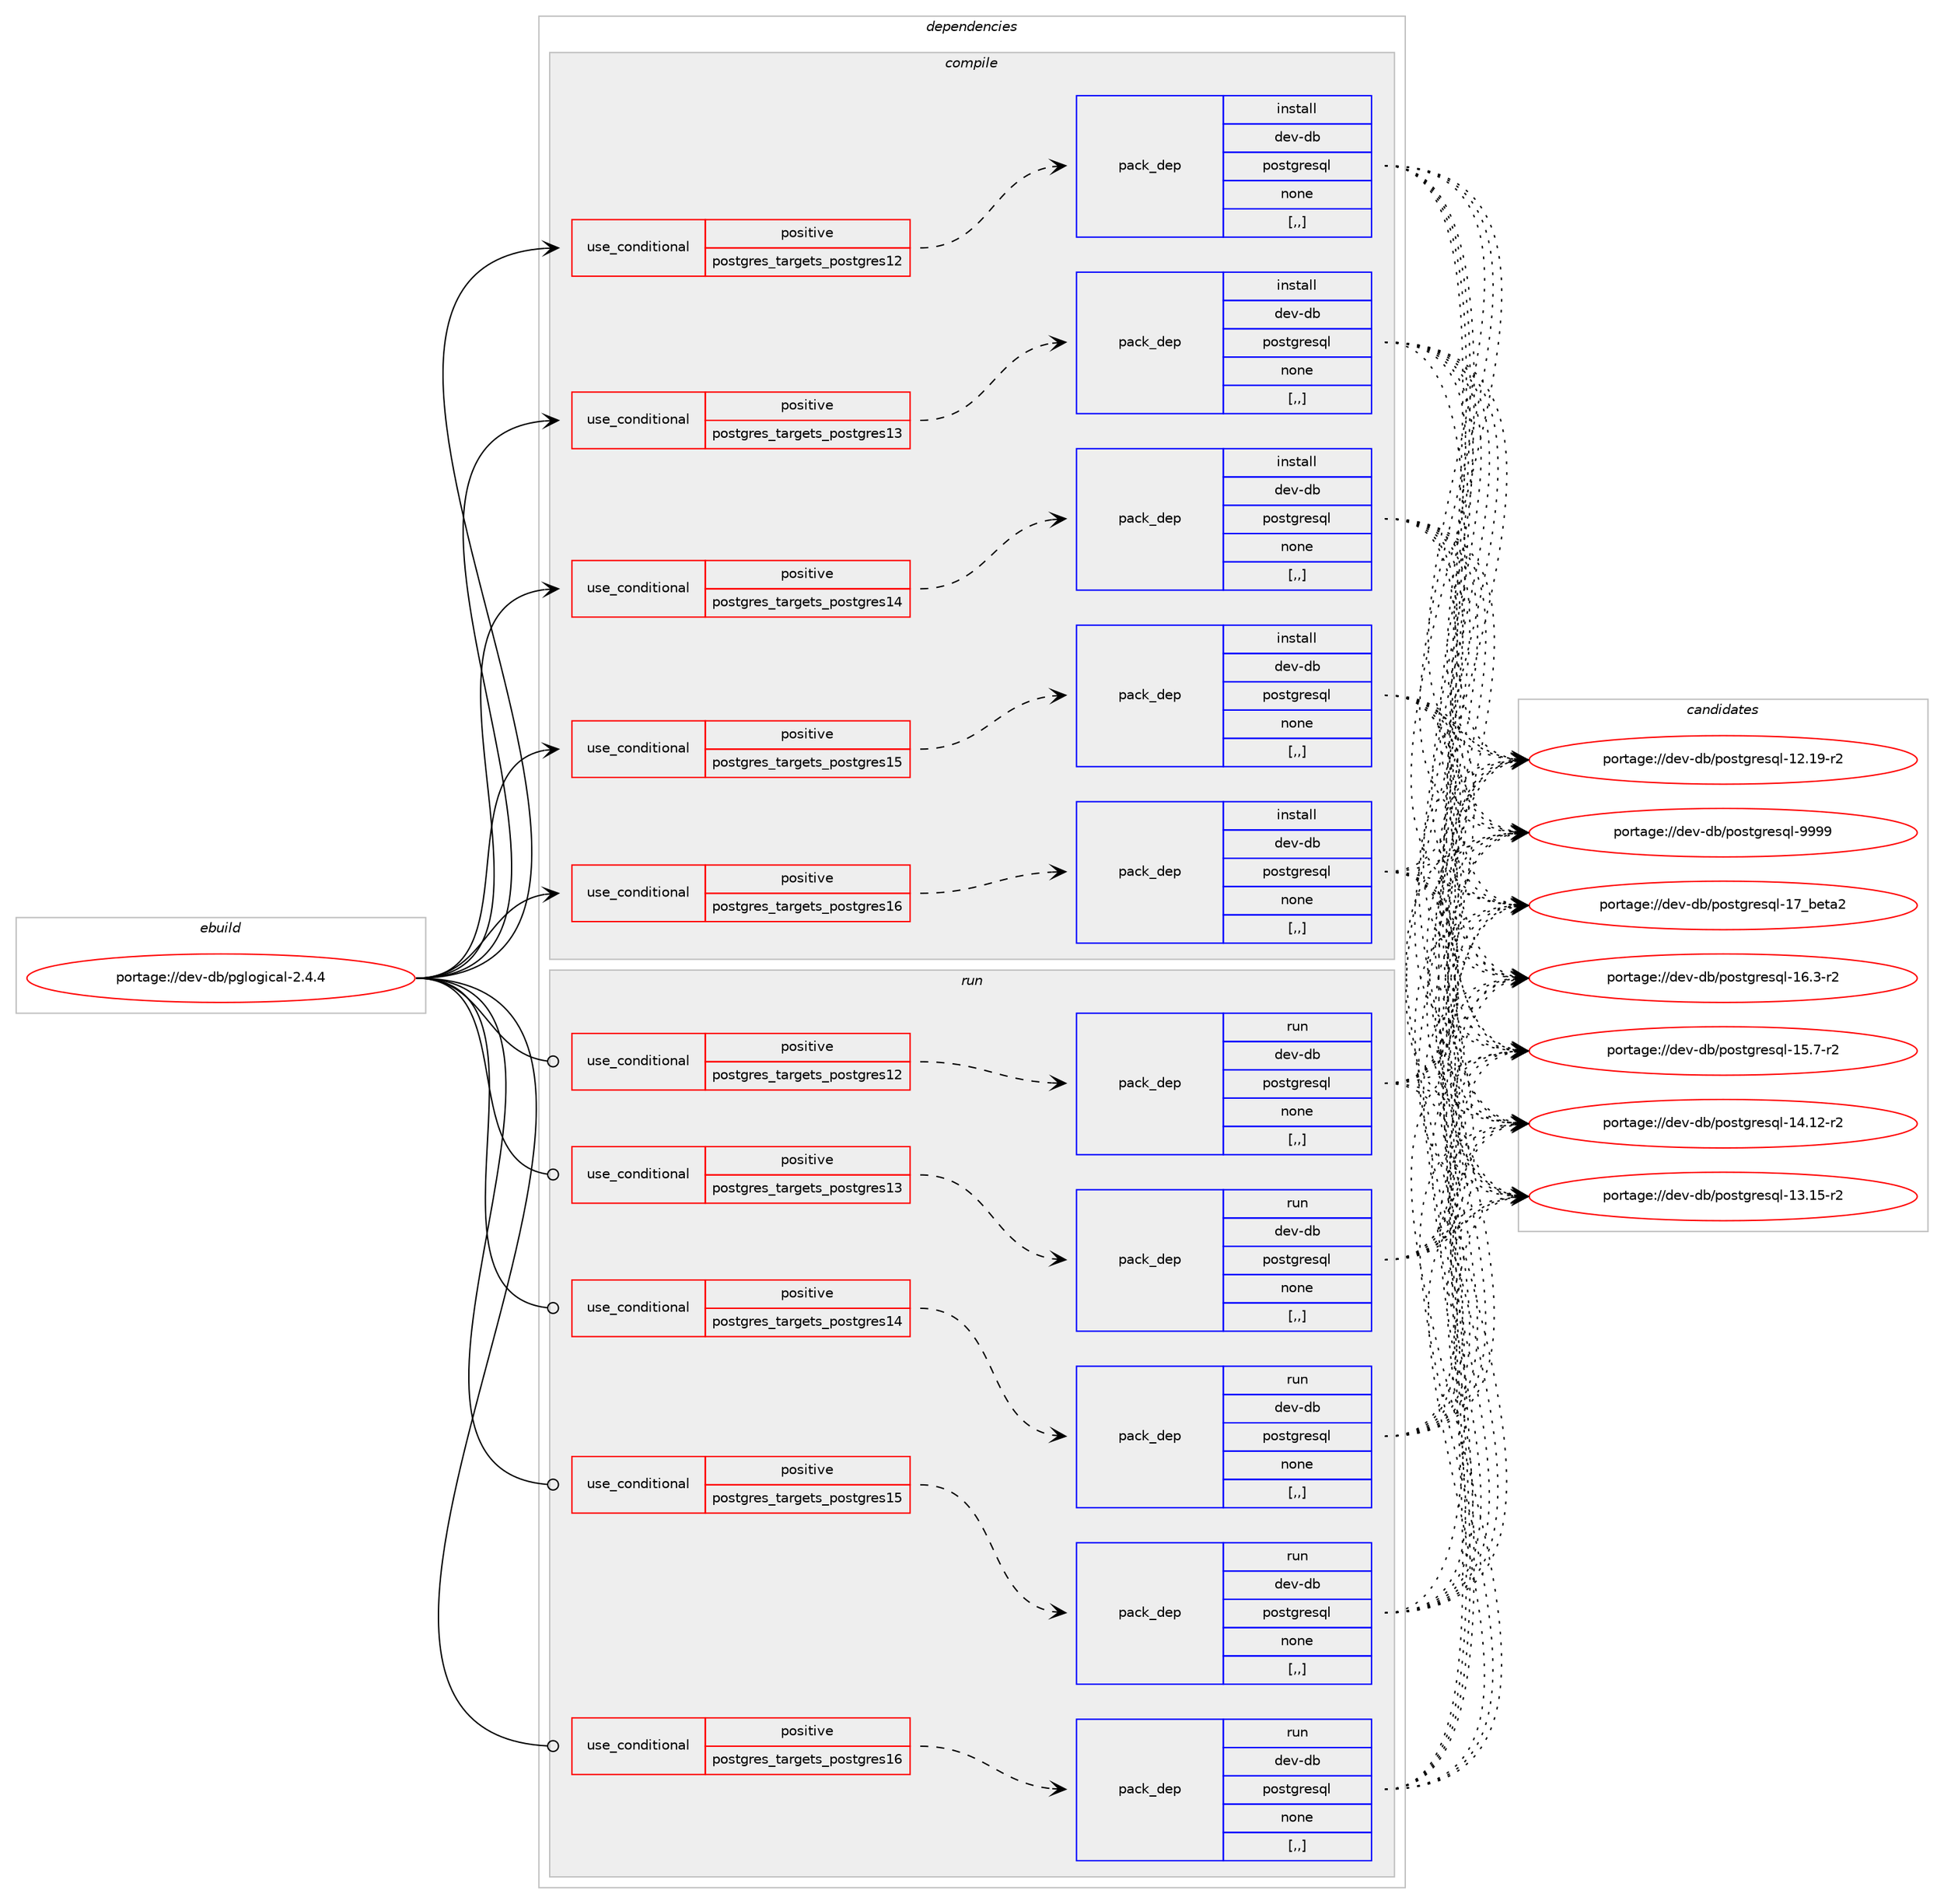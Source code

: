 digraph prolog {

# *************
# Graph options
# *************

newrank=true;
concentrate=true;
compound=true;
graph [rankdir=LR,fontname=Helvetica,fontsize=10,ranksep=1.5];#, ranksep=2.5, nodesep=0.2];
edge  [arrowhead=vee];
node  [fontname=Helvetica,fontsize=10];

# **********
# The ebuild
# **********

subgraph cluster_leftcol {
color=gray;
label=<<i>ebuild</i>>;
id [label="portage://dev-db/pglogical-2.4.4", color=red, width=4, href="../dev-db/pglogical-2.4.4.svg"];
}

# ****************
# The dependencies
# ****************

subgraph cluster_midcol {
color=gray;
label=<<i>dependencies</i>>;
subgraph cluster_compile {
fillcolor="#eeeeee";
style=filled;
label=<<i>compile</i>>;
subgraph cond18063 {
dependency69348 [label=<<TABLE BORDER="0" CELLBORDER="1" CELLSPACING="0" CELLPADDING="4"><TR><TD ROWSPAN="3" CELLPADDING="10">use_conditional</TD></TR><TR><TD>positive</TD></TR><TR><TD>postgres_targets_postgres12</TD></TR></TABLE>>, shape=none, color=red];
subgraph pack50337 {
dependency69349 [label=<<TABLE BORDER="0" CELLBORDER="1" CELLSPACING="0" CELLPADDING="4" WIDTH="220"><TR><TD ROWSPAN="6" CELLPADDING="30">pack_dep</TD></TR><TR><TD WIDTH="110">install</TD></TR><TR><TD>dev-db</TD></TR><TR><TD>postgresql</TD></TR><TR><TD>none</TD></TR><TR><TD>[,,]</TD></TR></TABLE>>, shape=none, color=blue];
}
dependency69348:e -> dependency69349:w [weight=20,style="dashed",arrowhead="vee"];
}
id:e -> dependency69348:w [weight=20,style="solid",arrowhead="vee"];
subgraph cond18064 {
dependency69350 [label=<<TABLE BORDER="0" CELLBORDER="1" CELLSPACING="0" CELLPADDING="4"><TR><TD ROWSPAN="3" CELLPADDING="10">use_conditional</TD></TR><TR><TD>positive</TD></TR><TR><TD>postgres_targets_postgres13</TD></TR></TABLE>>, shape=none, color=red];
subgraph pack50338 {
dependency69351 [label=<<TABLE BORDER="0" CELLBORDER="1" CELLSPACING="0" CELLPADDING="4" WIDTH="220"><TR><TD ROWSPAN="6" CELLPADDING="30">pack_dep</TD></TR><TR><TD WIDTH="110">install</TD></TR><TR><TD>dev-db</TD></TR><TR><TD>postgresql</TD></TR><TR><TD>none</TD></TR><TR><TD>[,,]</TD></TR></TABLE>>, shape=none, color=blue];
}
dependency69350:e -> dependency69351:w [weight=20,style="dashed",arrowhead="vee"];
}
id:e -> dependency69350:w [weight=20,style="solid",arrowhead="vee"];
subgraph cond18065 {
dependency69352 [label=<<TABLE BORDER="0" CELLBORDER="1" CELLSPACING="0" CELLPADDING="4"><TR><TD ROWSPAN="3" CELLPADDING="10">use_conditional</TD></TR><TR><TD>positive</TD></TR><TR><TD>postgres_targets_postgres14</TD></TR></TABLE>>, shape=none, color=red];
subgraph pack50339 {
dependency69353 [label=<<TABLE BORDER="0" CELLBORDER="1" CELLSPACING="0" CELLPADDING="4" WIDTH="220"><TR><TD ROWSPAN="6" CELLPADDING="30">pack_dep</TD></TR><TR><TD WIDTH="110">install</TD></TR><TR><TD>dev-db</TD></TR><TR><TD>postgresql</TD></TR><TR><TD>none</TD></TR><TR><TD>[,,]</TD></TR></TABLE>>, shape=none, color=blue];
}
dependency69352:e -> dependency69353:w [weight=20,style="dashed",arrowhead="vee"];
}
id:e -> dependency69352:w [weight=20,style="solid",arrowhead="vee"];
subgraph cond18066 {
dependency69354 [label=<<TABLE BORDER="0" CELLBORDER="1" CELLSPACING="0" CELLPADDING="4"><TR><TD ROWSPAN="3" CELLPADDING="10">use_conditional</TD></TR><TR><TD>positive</TD></TR><TR><TD>postgres_targets_postgres15</TD></TR></TABLE>>, shape=none, color=red];
subgraph pack50340 {
dependency69355 [label=<<TABLE BORDER="0" CELLBORDER="1" CELLSPACING="0" CELLPADDING="4" WIDTH="220"><TR><TD ROWSPAN="6" CELLPADDING="30">pack_dep</TD></TR><TR><TD WIDTH="110">install</TD></TR><TR><TD>dev-db</TD></TR><TR><TD>postgresql</TD></TR><TR><TD>none</TD></TR><TR><TD>[,,]</TD></TR></TABLE>>, shape=none, color=blue];
}
dependency69354:e -> dependency69355:w [weight=20,style="dashed",arrowhead="vee"];
}
id:e -> dependency69354:w [weight=20,style="solid",arrowhead="vee"];
subgraph cond18067 {
dependency69356 [label=<<TABLE BORDER="0" CELLBORDER="1" CELLSPACING="0" CELLPADDING="4"><TR><TD ROWSPAN="3" CELLPADDING="10">use_conditional</TD></TR><TR><TD>positive</TD></TR><TR><TD>postgres_targets_postgres16</TD></TR></TABLE>>, shape=none, color=red];
subgraph pack50341 {
dependency69357 [label=<<TABLE BORDER="0" CELLBORDER="1" CELLSPACING="0" CELLPADDING="4" WIDTH="220"><TR><TD ROWSPAN="6" CELLPADDING="30">pack_dep</TD></TR><TR><TD WIDTH="110">install</TD></TR><TR><TD>dev-db</TD></TR><TR><TD>postgresql</TD></TR><TR><TD>none</TD></TR><TR><TD>[,,]</TD></TR></TABLE>>, shape=none, color=blue];
}
dependency69356:e -> dependency69357:w [weight=20,style="dashed",arrowhead="vee"];
}
id:e -> dependency69356:w [weight=20,style="solid",arrowhead="vee"];
}
subgraph cluster_compileandrun {
fillcolor="#eeeeee";
style=filled;
label=<<i>compile and run</i>>;
}
subgraph cluster_run {
fillcolor="#eeeeee";
style=filled;
label=<<i>run</i>>;
subgraph cond18068 {
dependency69358 [label=<<TABLE BORDER="0" CELLBORDER="1" CELLSPACING="0" CELLPADDING="4"><TR><TD ROWSPAN="3" CELLPADDING="10">use_conditional</TD></TR><TR><TD>positive</TD></TR><TR><TD>postgres_targets_postgres12</TD></TR></TABLE>>, shape=none, color=red];
subgraph pack50342 {
dependency69359 [label=<<TABLE BORDER="0" CELLBORDER="1" CELLSPACING="0" CELLPADDING="4" WIDTH="220"><TR><TD ROWSPAN="6" CELLPADDING="30">pack_dep</TD></TR><TR><TD WIDTH="110">run</TD></TR><TR><TD>dev-db</TD></TR><TR><TD>postgresql</TD></TR><TR><TD>none</TD></TR><TR><TD>[,,]</TD></TR></TABLE>>, shape=none, color=blue];
}
dependency69358:e -> dependency69359:w [weight=20,style="dashed",arrowhead="vee"];
}
id:e -> dependency69358:w [weight=20,style="solid",arrowhead="odot"];
subgraph cond18069 {
dependency69360 [label=<<TABLE BORDER="0" CELLBORDER="1" CELLSPACING="0" CELLPADDING="4"><TR><TD ROWSPAN="3" CELLPADDING="10">use_conditional</TD></TR><TR><TD>positive</TD></TR><TR><TD>postgres_targets_postgres13</TD></TR></TABLE>>, shape=none, color=red];
subgraph pack50343 {
dependency69361 [label=<<TABLE BORDER="0" CELLBORDER="1" CELLSPACING="0" CELLPADDING="4" WIDTH="220"><TR><TD ROWSPAN="6" CELLPADDING="30">pack_dep</TD></TR><TR><TD WIDTH="110">run</TD></TR><TR><TD>dev-db</TD></TR><TR><TD>postgresql</TD></TR><TR><TD>none</TD></TR><TR><TD>[,,]</TD></TR></TABLE>>, shape=none, color=blue];
}
dependency69360:e -> dependency69361:w [weight=20,style="dashed",arrowhead="vee"];
}
id:e -> dependency69360:w [weight=20,style="solid",arrowhead="odot"];
subgraph cond18070 {
dependency69362 [label=<<TABLE BORDER="0" CELLBORDER="1" CELLSPACING="0" CELLPADDING="4"><TR><TD ROWSPAN="3" CELLPADDING="10">use_conditional</TD></TR><TR><TD>positive</TD></TR><TR><TD>postgres_targets_postgres14</TD></TR></TABLE>>, shape=none, color=red];
subgraph pack50344 {
dependency69363 [label=<<TABLE BORDER="0" CELLBORDER="1" CELLSPACING="0" CELLPADDING="4" WIDTH="220"><TR><TD ROWSPAN="6" CELLPADDING="30">pack_dep</TD></TR><TR><TD WIDTH="110">run</TD></TR><TR><TD>dev-db</TD></TR><TR><TD>postgresql</TD></TR><TR><TD>none</TD></TR><TR><TD>[,,]</TD></TR></TABLE>>, shape=none, color=blue];
}
dependency69362:e -> dependency69363:w [weight=20,style="dashed",arrowhead="vee"];
}
id:e -> dependency69362:w [weight=20,style="solid",arrowhead="odot"];
subgraph cond18071 {
dependency69364 [label=<<TABLE BORDER="0" CELLBORDER="1" CELLSPACING="0" CELLPADDING="4"><TR><TD ROWSPAN="3" CELLPADDING="10">use_conditional</TD></TR><TR><TD>positive</TD></TR><TR><TD>postgres_targets_postgres15</TD></TR></TABLE>>, shape=none, color=red];
subgraph pack50345 {
dependency69365 [label=<<TABLE BORDER="0" CELLBORDER="1" CELLSPACING="0" CELLPADDING="4" WIDTH="220"><TR><TD ROWSPAN="6" CELLPADDING="30">pack_dep</TD></TR><TR><TD WIDTH="110">run</TD></TR><TR><TD>dev-db</TD></TR><TR><TD>postgresql</TD></TR><TR><TD>none</TD></TR><TR><TD>[,,]</TD></TR></TABLE>>, shape=none, color=blue];
}
dependency69364:e -> dependency69365:w [weight=20,style="dashed",arrowhead="vee"];
}
id:e -> dependency69364:w [weight=20,style="solid",arrowhead="odot"];
subgraph cond18072 {
dependency69366 [label=<<TABLE BORDER="0" CELLBORDER="1" CELLSPACING="0" CELLPADDING="4"><TR><TD ROWSPAN="3" CELLPADDING="10">use_conditional</TD></TR><TR><TD>positive</TD></TR><TR><TD>postgres_targets_postgres16</TD></TR></TABLE>>, shape=none, color=red];
subgraph pack50346 {
dependency69367 [label=<<TABLE BORDER="0" CELLBORDER="1" CELLSPACING="0" CELLPADDING="4" WIDTH="220"><TR><TD ROWSPAN="6" CELLPADDING="30">pack_dep</TD></TR><TR><TD WIDTH="110">run</TD></TR><TR><TD>dev-db</TD></TR><TR><TD>postgresql</TD></TR><TR><TD>none</TD></TR><TR><TD>[,,]</TD></TR></TABLE>>, shape=none, color=blue];
}
dependency69366:e -> dependency69367:w [weight=20,style="dashed",arrowhead="vee"];
}
id:e -> dependency69366:w [weight=20,style="solid",arrowhead="odot"];
}
}

# **************
# The candidates
# **************

subgraph cluster_choices {
rank=same;
color=gray;
label=<<i>candidates</i>>;

subgraph choice50337 {
color=black;
nodesep=1;
choice1001011184510098471121111151161031141011151131084557575757 [label="portage://dev-db/postgresql-9999", color=red, width=4,href="../dev-db/postgresql-9999.svg"];
choice10010111845100984711211111511610311410111511310845495595981011169750 [label="portage://dev-db/postgresql-17_beta2", color=red, width=4,href="../dev-db/postgresql-17_beta2.svg"];
choice10010111845100984711211111511610311410111511310845495446514511450 [label="portage://dev-db/postgresql-16.3-r2", color=red, width=4,href="../dev-db/postgresql-16.3-r2.svg"];
choice10010111845100984711211111511610311410111511310845495346554511450 [label="portage://dev-db/postgresql-15.7-r2", color=red, width=4,href="../dev-db/postgresql-15.7-r2.svg"];
choice1001011184510098471121111151161031141011151131084549524649504511450 [label="portage://dev-db/postgresql-14.12-r2", color=red, width=4,href="../dev-db/postgresql-14.12-r2.svg"];
choice1001011184510098471121111151161031141011151131084549514649534511450 [label="portage://dev-db/postgresql-13.15-r2", color=red, width=4,href="../dev-db/postgresql-13.15-r2.svg"];
choice1001011184510098471121111151161031141011151131084549504649574511450 [label="portage://dev-db/postgresql-12.19-r2", color=red, width=4,href="../dev-db/postgresql-12.19-r2.svg"];
dependency69349:e -> choice1001011184510098471121111151161031141011151131084557575757:w [style=dotted,weight="100"];
dependency69349:e -> choice10010111845100984711211111511610311410111511310845495595981011169750:w [style=dotted,weight="100"];
dependency69349:e -> choice10010111845100984711211111511610311410111511310845495446514511450:w [style=dotted,weight="100"];
dependency69349:e -> choice10010111845100984711211111511610311410111511310845495346554511450:w [style=dotted,weight="100"];
dependency69349:e -> choice1001011184510098471121111151161031141011151131084549524649504511450:w [style=dotted,weight="100"];
dependency69349:e -> choice1001011184510098471121111151161031141011151131084549514649534511450:w [style=dotted,weight="100"];
dependency69349:e -> choice1001011184510098471121111151161031141011151131084549504649574511450:w [style=dotted,weight="100"];
}
subgraph choice50338 {
color=black;
nodesep=1;
choice1001011184510098471121111151161031141011151131084557575757 [label="portage://dev-db/postgresql-9999", color=red, width=4,href="../dev-db/postgresql-9999.svg"];
choice10010111845100984711211111511610311410111511310845495595981011169750 [label="portage://dev-db/postgresql-17_beta2", color=red, width=4,href="../dev-db/postgresql-17_beta2.svg"];
choice10010111845100984711211111511610311410111511310845495446514511450 [label="portage://dev-db/postgresql-16.3-r2", color=red, width=4,href="../dev-db/postgresql-16.3-r2.svg"];
choice10010111845100984711211111511610311410111511310845495346554511450 [label="portage://dev-db/postgresql-15.7-r2", color=red, width=4,href="../dev-db/postgresql-15.7-r2.svg"];
choice1001011184510098471121111151161031141011151131084549524649504511450 [label="portage://dev-db/postgresql-14.12-r2", color=red, width=4,href="../dev-db/postgresql-14.12-r2.svg"];
choice1001011184510098471121111151161031141011151131084549514649534511450 [label="portage://dev-db/postgresql-13.15-r2", color=red, width=4,href="../dev-db/postgresql-13.15-r2.svg"];
choice1001011184510098471121111151161031141011151131084549504649574511450 [label="portage://dev-db/postgresql-12.19-r2", color=red, width=4,href="../dev-db/postgresql-12.19-r2.svg"];
dependency69351:e -> choice1001011184510098471121111151161031141011151131084557575757:w [style=dotted,weight="100"];
dependency69351:e -> choice10010111845100984711211111511610311410111511310845495595981011169750:w [style=dotted,weight="100"];
dependency69351:e -> choice10010111845100984711211111511610311410111511310845495446514511450:w [style=dotted,weight="100"];
dependency69351:e -> choice10010111845100984711211111511610311410111511310845495346554511450:w [style=dotted,weight="100"];
dependency69351:e -> choice1001011184510098471121111151161031141011151131084549524649504511450:w [style=dotted,weight="100"];
dependency69351:e -> choice1001011184510098471121111151161031141011151131084549514649534511450:w [style=dotted,weight="100"];
dependency69351:e -> choice1001011184510098471121111151161031141011151131084549504649574511450:w [style=dotted,weight="100"];
}
subgraph choice50339 {
color=black;
nodesep=1;
choice1001011184510098471121111151161031141011151131084557575757 [label="portage://dev-db/postgresql-9999", color=red, width=4,href="../dev-db/postgresql-9999.svg"];
choice10010111845100984711211111511610311410111511310845495595981011169750 [label="portage://dev-db/postgresql-17_beta2", color=red, width=4,href="../dev-db/postgresql-17_beta2.svg"];
choice10010111845100984711211111511610311410111511310845495446514511450 [label="portage://dev-db/postgresql-16.3-r2", color=red, width=4,href="../dev-db/postgresql-16.3-r2.svg"];
choice10010111845100984711211111511610311410111511310845495346554511450 [label="portage://dev-db/postgresql-15.7-r2", color=red, width=4,href="../dev-db/postgresql-15.7-r2.svg"];
choice1001011184510098471121111151161031141011151131084549524649504511450 [label="portage://dev-db/postgresql-14.12-r2", color=red, width=4,href="../dev-db/postgresql-14.12-r2.svg"];
choice1001011184510098471121111151161031141011151131084549514649534511450 [label="portage://dev-db/postgresql-13.15-r2", color=red, width=4,href="../dev-db/postgresql-13.15-r2.svg"];
choice1001011184510098471121111151161031141011151131084549504649574511450 [label="portage://dev-db/postgresql-12.19-r2", color=red, width=4,href="../dev-db/postgresql-12.19-r2.svg"];
dependency69353:e -> choice1001011184510098471121111151161031141011151131084557575757:w [style=dotted,weight="100"];
dependency69353:e -> choice10010111845100984711211111511610311410111511310845495595981011169750:w [style=dotted,weight="100"];
dependency69353:e -> choice10010111845100984711211111511610311410111511310845495446514511450:w [style=dotted,weight="100"];
dependency69353:e -> choice10010111845100984711211111511610311410111511310845495346554511450:w [style=dotted,weight="100"];
dependency69353:e -> choice1001011184510098471121111151161031141011151131084549524649504511450:w [style=dotted,weight="100"];
dependency69353:e -> choice1001011184510098471121111151161031141011151131084549514649534511450:w [style=dotted,weight="100"];
dependency69353:e -> choice1001011184510098471121111151161031141011151131084549504649574511450:w [style=dotted,weight="100"];
}
subgraph choice50340 {
color=black;
nodesep=1;
choice1001011184510098471121111151161031141011151131084557575757 [label="portage://dev-db/postgresql-9999", color=red, width=4,href="../dev-db/postgresql-9999.svg"];
choice10010111845100984711211111511610311410111511310845495595981011169750 [label="portage://dev-db/postgresql-17_beta2", color=red, width=4,href="../dev-db/postgresql-17_beta2.svg"];
choice10010111845100984711211111511610311410111511310845495446514511450 [label="portage://dev-db/postgresql-16.3-r2", color=red, width=4,href="../dev-db/postgresql-16.3-r2.svg"];
choice10010111845100984711211111511610311410111511310845495346554511450 [label="portage://dev-db/postgresql-15.7-r2", color=red, width=4,href="../dev-db/postgresql-15.7-r2.svg"];
choice1001011184510098471121111151161031141011151131084549524649504511450 [label="portage://dev-db/postgresql-14.12-r2", color=red, width=4,href="../dev-db/postgresql-14.12-r2.svg"];
choice1001011184510098471121111151161031141011151131084549514649534511450 [label="portage://dev-db/postgresql-13.15-r2", color=red, width=4,href="../dev-db/postgresql-13.15-r2.svg"];
choice1001011184510098471121111151161031141011151131084549504649574511450 [label="portage://dev-db/postgresql-12.19-r2", color=red, width=4,href="../dev-db/postgresql-12.19-r2.svg"];
dependency69355:e -> choice1001011184510098471121111151161031141011151131084557575757:w [style=dotted,weight="100"];
dependency69355:e -> choice10010111845100984711211111511610311410111511310845495595981011169750:w [style=dotted,weight="100"];
dependency69355:e -> choice10010111845100984711211111511610311410111511310845495446514511450:w [style=dotted,weight="100"];
dependency69355:e -> choice10010111845100984711211111511610311410111511310845495346554511450:w [style=dotted,weight="100"];
dependency69355:e -> choice1001011184510098471121111151161031141011151131084549524649504511450:w [style=dotted,weight="100"];
dependency69355:e -> choice1001011184510098471121111151161031141011151131084549514649534511450:w [style=dotted,weight="100"];
dependency69355:e -> choice1001011184510098471121111151161031141011151131084549504649574511450:w [style=dotted,weight="100"];
}
subgraph choice50341 {
color=black;
nodesep=1;
choice1001011184510098471121111151161031141011151131084557575757 [label="portage://dev-db/postgresql-9999", color=red, width=4,href="../dev-db/postgresql-9999.svg"];
choice10010111845100984711211111511610311410111511310845495595981011169750 [label="portage://dev-db/postgresql-17_beta2", color=red, width=4,href="../dev-db/postgresql-17_beta2.svg"];
choice10010111845100984711211111511610311410111511310845495446514511450 [label="portage://dev-db/postgresql-16.3-r2", color=red, width=4,href="../dev-db/postgresql-16.3-r2.svg"];
choice10010111845100984711211111511610311410111511310845495346554511450 [label="portage://dev-db/postgresql-15.7-r2", color=red, width=4,href="../dev-db/postgresql-15.7-r2.svg"];
choice1001011184510098471121111151161031141011151131084549524649504511450 [label="portage://dev-db/postgresql-14.12-r2", color=red, width=4,href="../dev-db/postgresql-14.12-r2.svg"];
choice1001011184510098471121111151161031141011151131084549514649534511450 [label="portage://dev-db/postgresql-13.15-r2", color=red, width=4,href="../dev-db/postgresql-13.15-r2.svg"];
choice1001011184510098471121111151161031141011151131084549504649574511450 [label="portage://dev-db/postgresql-12.19-r2", color=red, width=4,href="../dev-db/postgresql-12.19-r2.svg"];
dependency69357:e -> choice1001011184510098471121111151161031141011151131084557575757:w [style=dotted,weight="100"];
dependency69357:e -> choice10010111845100984711211111511610311410111511310845495595981011169750:w [style=dotted,weight="100"];
dependency69357:e -> choice10010111845100984711211111511610311410111511310845495446514511450:w [style=dotted,weight="100"];
dependency69357:e -> choice10010111845100984711211111511610311410111511310845495346554511450:w [style=dotted,weight="100"];
dependency69357:e -> choice1001011184510098471121111151161031141011151131084549524649504511450:w [style=dotted,weight="100"];
dependency69357:e -> choice1001011184510098471121111151161031141011151131084549514649534511450:w [style=dotted,weight="100"];
dependency69357:e -> choice1001011184510098471121111151161031141011151131084549504649574511450:w [style=dotted,weight="100"];
}
subgraph choice50342 {
color=black;
nodesep=1;
choice1001011184510098471121111151161031141011151131084557575757 [label="portage://dev-db/postgresql-9999", color=red, width=4,href="../dev-db/postgresql-9999.svg"];
choice10010111845100984711211111511610311410111511310845495595981011169750 [label="portage://dev-db/postgresql-17_beta2", color=red, width=4,href="../dev-db/postgresql-17_beta2.svg"];
choice10010111845100984711211111511610311410111511310845495446514511450 [label="portage://dev-db/postgresql-16.3-r2", color=red, width=4,href="../dev-db/postgresql-16.3-r2.svg"];
choice10010111845100984711211111511610311410111511310845495346554511450 [label="portage://dev-db/postgresql-15.7-r2", color=red, width=4,href="../dev-db/postgresql-15.7-r2.svg"];
choice1001011184510098471121111151161031141011151131084549524649504511450 [label="portage://dev-db/postgresql-14.12-r2", color=red, width=4,href="../dev-db/postgresql-14.12-r2.svg"];
choice1001011184510098471121111151161031141011151131084549514649534511450 [label="portage://dev-db/postgresql-13.15-r2", color=red, width=4,href="../dev-db/postgresql-13.15-r2.svg"];
choice1001011184510098471121111151161031141011151131084549504649574511450 [label="portage://dev-db/postgresql-12.19-r2", color=red, width=4,href="../dev-db/postgresql-12.19-r2.svg"];
dependency69359:e -> choice1001011184510098471121111151161031141011151131084557575757:w [style=dotted,weight="100"];
dependency69359:e -> choice10010111845100984711211111511610311410111511310845495595981011169750:w [style=dotted,weight="100"];
dependency69359:e -> choice10010111845100984711211111511610311410111511310845495446514511450:w [style=dotted,weight="100"];
dependency69359:e -> choice10010111845100984711211111511610311410111511310845495346554511450:w [style=dotted,weight="100"];
dependency69359:e -> choice1001011184510098471121111151161031141011151131084549524649504511450:w [style=dotted,weight="100"];
dependency69359:e -> choice1001011184510098471121111151161031141011151131084549514649534511450:w [style=dotted,weight="100"];
dependency69359:e -> choice1001011184510098471121111151161031141011151131084549504649574511450:w [style=dotted,weight="100"];
}
subgraph choice50343 {
color=black;
nodesep=1;
choice1001011184510098471121111151161031141011151131084557575757 [label="portage://dev-db/postgresql-9999", color=red, width=4,href="../dev-db/postgresql-9999.svg"];
choice10010111845100984711211111511610311410111511310845495595981011169750 [label="portage://dev-db/postgresql-17_beta2", color=red, width=4,href="../dev-db/postgresql-17_beta2.svg"];
choice10010111845100984711211111511610311410111511310845495446514511450 [label="portage://dev-db/postgresql-16.3-r2", color=red, width=4,href="../dev-db/postgresql-16.3-r2.svg"];
choice10010111845100984711211111511610311410111511310845495346554511450 [label="portage://dev-db/postgresql-15.7-r2", color=red, width=4,href="../dev-db/postgresql-15.7-r2.svg"];
choice1001011184510098471121111151161031141011151131084549524649504511450 [label="portage://dev-db/postgresql-14.12-r2", color=red, width=4,href="../dev-db/postgresql-14.12-r2.svg"];
choice1001011184510098471121111151161031141011151131084549514649534511450 [label="portage://dev-db/postgresql-13.15-r2", color=red, width=4,href="../dev-db/postgresql-13.15-r2.svg"];
choice1001011184510098471121111151161031141011151131084549504649574511450 [label="portage://dev-db/postgresql-12.19-r2", color=red, width=4,href="../dev-db/postgresql-12.19-r2.svg"];
dependency69361:e -> choice1001011184510098471121111151161031141011151131084557575757:w [style=dotted,weight="100"];
dependency69361:e -> choice10010111845100984711211111511610311410111511310845495595981011169750:w [style=dotted,weight="100"];
dependency69361:e -> choice10010111845100984711211111511610311410111511310845495446514511450:w [style=dotted,weight="100"];
dependency69361:e -> choice10010111845100984711211111511610311410111511310845495346554511450:w [style=dotted,weight="100"];
dependency69361:e -> choice1001011184510098471121111151161031141011151131084549524649504511450:w [style=dotted,weight="100"];
dependency69361:e -> choice1001011184510098471121111151161031141011151131084549514649534511450:w [style=dotted,weight="100"];
dependency69361:e -> choice1001011184510098471121111151161031141011151131084549504649574511450:w [style=dotted,weight="100"];
}
subgraph choice50344 {
color=black;
nodesep=1;
choice1001011184510098471121111151161031141011151131084557575757 [label="portage://dev-db/postgresql-9999", color=red, width=4,href="../dev-db/postgresql-9999.svg"];
choice10010111845100984711211111511610311410111511310845495595981011169750 [label="portage://dev-db/postgresql-17_beta2", color=red, width=4,href="../dev-db/postgresql-17_beta2.svg"];
choice10010111845100984711211111511610311410111511310845495446514511450 [label="portage://dev-db/postgresql-16.3-r2", color=red, width=4,href="../dev-db/postgresql-16.3-r2.svg"];
choice10010111845100984711211111511610311410111511310845495346554511450 [label="portage://dev-db/postgresql-15.7-r2", color=red, width=4,href="../dev-db/postgresql-15.7-r2.svg"];
choice1001011184510098471121111151161031141011151131084549524649504511450 [label="portage://dev-db/postgresql-14.12-r2", color=red, width=4,href="../dev-db/postgresql-14.12-r2.svg"];
choice1001011184510098471121111151161031141011151131084549514649534511450 [label="portage://dev-db/postgresql-13.15-r2", color=red, width=4,href="../dev-db/postgresql-13.15-r2.svg"];
choice1001011184510098471121111151161031141011151131084549504649574511450 [label="portage://dev-db/postgresql-12.19-r2", color=red, width=4,href="../dev-db/postgresql-12.19-r2.svg"];
dependency69363:e -> choice1001011184510098471121111151161031141011151131084557575757:w [style=dotted,weight="100"];
dependency69363:e -> choice10010111845100984711211111511610311410111511310845495595981011169750:w [style=dotted,weight="100"];
dependency69363:e -> choice10010111845100984711211111511610311410111511310845495446514511450:w [style=dotted,weight="100"];
dependency69363:e -> choice10010111845100984711211111511610311410111511310845495346554511450:w [style=dotted,weight="100"];
dependency69363:e -> choice1001011184510098471121111151161031141011151131084549524649504511450:w [style=dotted,weight="100"];
dependency69363:e -> choice1001011184510098471121111151161031141011151131084549514649534511450:w [style=dotted,weight="100"];
dependency69363:e -> choice1001011184510098471121111151161031141011151131084549504649574511450:w [style=dotted,weight="100"];
}
subgraph choice50345 {
color=black;
nodesep=1;
choice1001011184510098471121111151161031141011151131084557575757 [label="portage://dev-db/postgresql-9999", color=red, width=4,href="../dev-db/postgresql-9999.svg"];
choice10010111845100984711211111511610311410111511310845495595981011169750 [label="portage://dev-db/postgresql-17_beta2", color=red, width=4,href="../dev-db/postgresql-17_beta2.svg"];
choice10010111845100984711211111511610311410111511310845495446514511450 [label="portage://dev-db/postgresql-16.3-r2", color=red, width=4,href="../dev-db/postgresql-16.3-r2.svg"];
choice10010111845100984711211111511610311410111511310845495346554511450 [label="portage://dev-db/postgresql-15.7-r2", color=red, width=4,href="../dev-db/postgresql-15.7-r2.svg"];
choice1001011184510098471121111151161031141011151131084549524649504511450 [label="portage://dev-db/postgresql-14.12-r2", color=red, width=4,href="../dev-db/postgresql-14.12-r2.svg"];
choice1001011184510098471121111151161031141011151131084549514649534511450 [label="portage://dev-db/postgresql-13.15-r2", color=red, width=4,href="../dev-db/postgresql-13.15-r2.svg"];
choice1001011184510098471121111151161031141011151131084549504649574511450 [label="portage://dev-db/postgresql-12.19-r2", color=red, width=4,href="../dev-db/postgresql-12.19-r2.svg"];
dependency69365:e -> choice1001011184510098471121111151161031141011151131084557575757:w [style=dotted,weight="100"];
dependency69365:e -> choice10010111845100984711211111511610311410111511310845495595981011169750:w [style=dotted,weight="100"];
dependency69365:e -> choice10010111845100984711211111511610311410111511310845495446514511450:w [style=dotted,weight="100"];
dependency69365:e -> choice10010111845100984711211111511610311410111511310845495346554511450:w [style=dotted,weight="100"];
dependency69365:e -> choice1001011184510098471121111151161031141011151131084549524649504511450:w [style=dotted,weight="100"];
dependency69365:e -> choice1001011184510098471121111151161031141011151131084549514649534511450:w [style=dotted,weight="100"];
dependency69365:e -> choice1001011184510098471121111151161031141011151131084549504649574511450:w [style=dotted,weight="100"];
}
subgraph choice50346 {
color=black;
nodesep=1;
choice1001011184510098471121111151161031141011151131084557575757 [label="portage://dev-db/postgresql-9999", color=red, width=4,href="../dev-db/postgresql-9999.svg"];
choice10010111845100984711211111511610311410111511310845495595981011169750 [label="portage://dev-db/postgresql-17_beta2", color=red, width=4,href="../dev-db/postgresql-17_beta2.svg"];
choice10010111845100984711211111511610311410111511310845495446514511450 [label="portage://dev-db/postgresql-16.3-r2", color=red, width=4,href="../dev-db/postgresql-16.3-r2.svg"];
choice10010111845100984711211111511610311410111511310845495346554511450 [label="portage://dev-db/postgresql-15.7-r2", color=red, width=4,href="../dev-db/postgresql-15.7-r2.svg"];
choice1001011184510098471121111151161031141011151131084549524649504511450 [label="portage://dev-db/postgresql-14.12-r2", color=red, width=4,href="../dev-db/postgresql-14.12-r2.svg"];
choice1001011184510098471121111151161031141011151131084549514649534511450 [label="portage://dev-db/postgresql-13.15-r2", color=red, width=4,href="../dev-db/postgresql-13.15-r2.svg"];
choice1001011184510098471121111151161031141011151131084549504649574511450 [label="portage://dev-db/postgresql-12.19-r2", color=red, width=4,href="../dev-db/postgresql-12.19-r2.svg"];
dependency69367:e -> choice1001011184510098471121111151161031141011151131084557575757:w [style=dotted,weight="100"];
dependency69367:e -> choice10010111845100984711211111511610311410111511310845495595981011169750:w [style=dotted,weight="100"];
dependency69367:e -> choice10010111845100984711211111511610311410111511310845495446514511450:w [style=dotted,weight="100"];
dependency69367:e -> choice10010111845100984711211111511610311410111511310845495346554511450:w [style=dotted,weight="100"];
dependency69367:e -> choice1001011184510098471121111151161031141011151131084549524649504511450:w [style=dotted,weight="100"];
dependency69367:e -> choice1001011184510098471121111151161031141011151131084549514649534511450:w [style=dotted,weight="100"];
dependency69367:e -> choice1001011184510098471121111151161031141011151131084549504649574511450:w [style=dotted,weight="100"];
}
}

}

